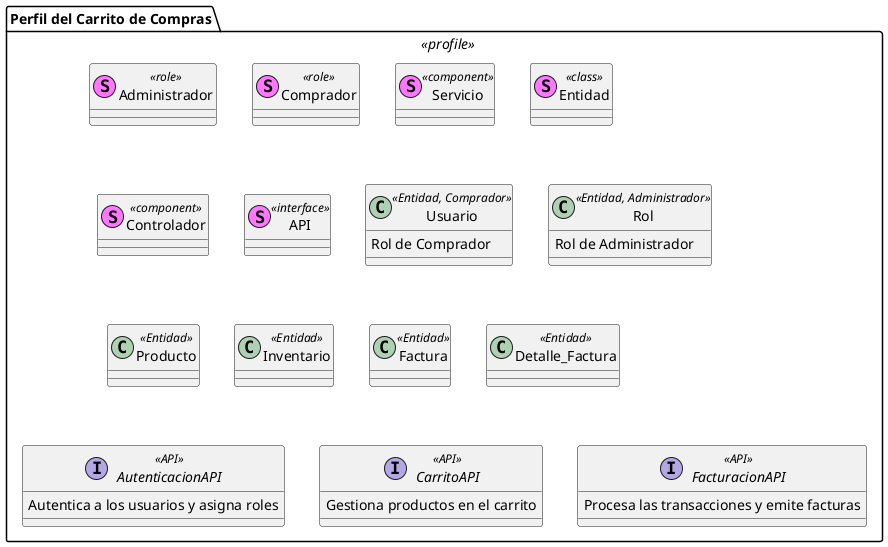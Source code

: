 @startuml
' Definición del perfil del sistema
package "Perfil del Carrito de Compras" <<profile>> {
    ' Estereotipos de roles
    stereotype "Administrador" <<role>>
    stereotype "Comprador" <<role>>

    ' Estereotipos para componentes del sistema
    stereotype "Servicio" <<component>>
    stereotype "Entidad" <<class>>
    stereotype "Controlador" <<component>>
    stereotype "API" <<interface>>

    ' Definición de estereotipos específicos del sistema
    class Usuario <<Entidad, Comprador>>
    class Rol <<Entidad, Administrador>>
    class Producto <<Entidad>>
    class Inventario <<Entidad>>
    class Factura <<Entidad>>
    class Detalle_Factura <<Entidad>>
    interface AutenticacionAPI <<API>>
    interface CarritoAPI <<API>>
    interface FacturacionAPI <<API>>
}

' Aplicación de estereotipos a clases y componentes del sistema
Usuario : Rol de Comprador
Rol : Rol de Administrador

AutenticacionAPI : Autentica a los usuarios y asigna roles
CarritoAPI : Gestiona productos en el carrito
FacturacionAPI : Procesa las transacciones y emite facturas

@enduml
